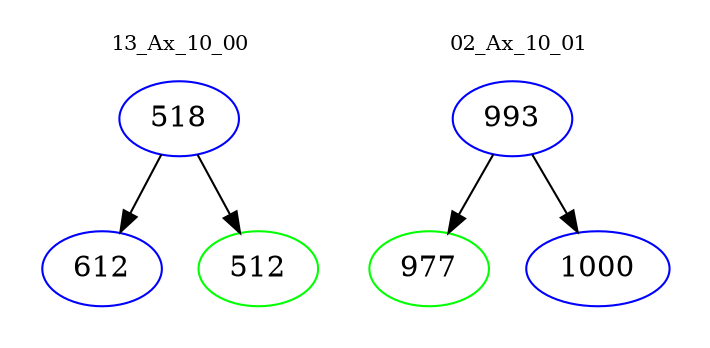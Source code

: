 digraph{
subgraph cluster_0 {
color = white
label = "13_Ax_10_00";
fontsize=10;
T0_518 [label="518", color="blue"]
T0_518 -> T0_612 [color="black"]
T0_612 [label="612", color="blue"]
T0_518 -> T0_512 [color="black"]
T0_512 [label="512", color="green"]
}
subgraph cluster_1 {
color = white
label = "02_Ax_10_01";
fontsize=10;
T1_993 [label="993", color="blue"]
T1_993 -> T1_977 [color="black"]
T1_977 [label="977", color="green"]
T1_993 -> T1_1000 [color="black"]
T1_1000 [label="1000", color="blue"]
}
}
